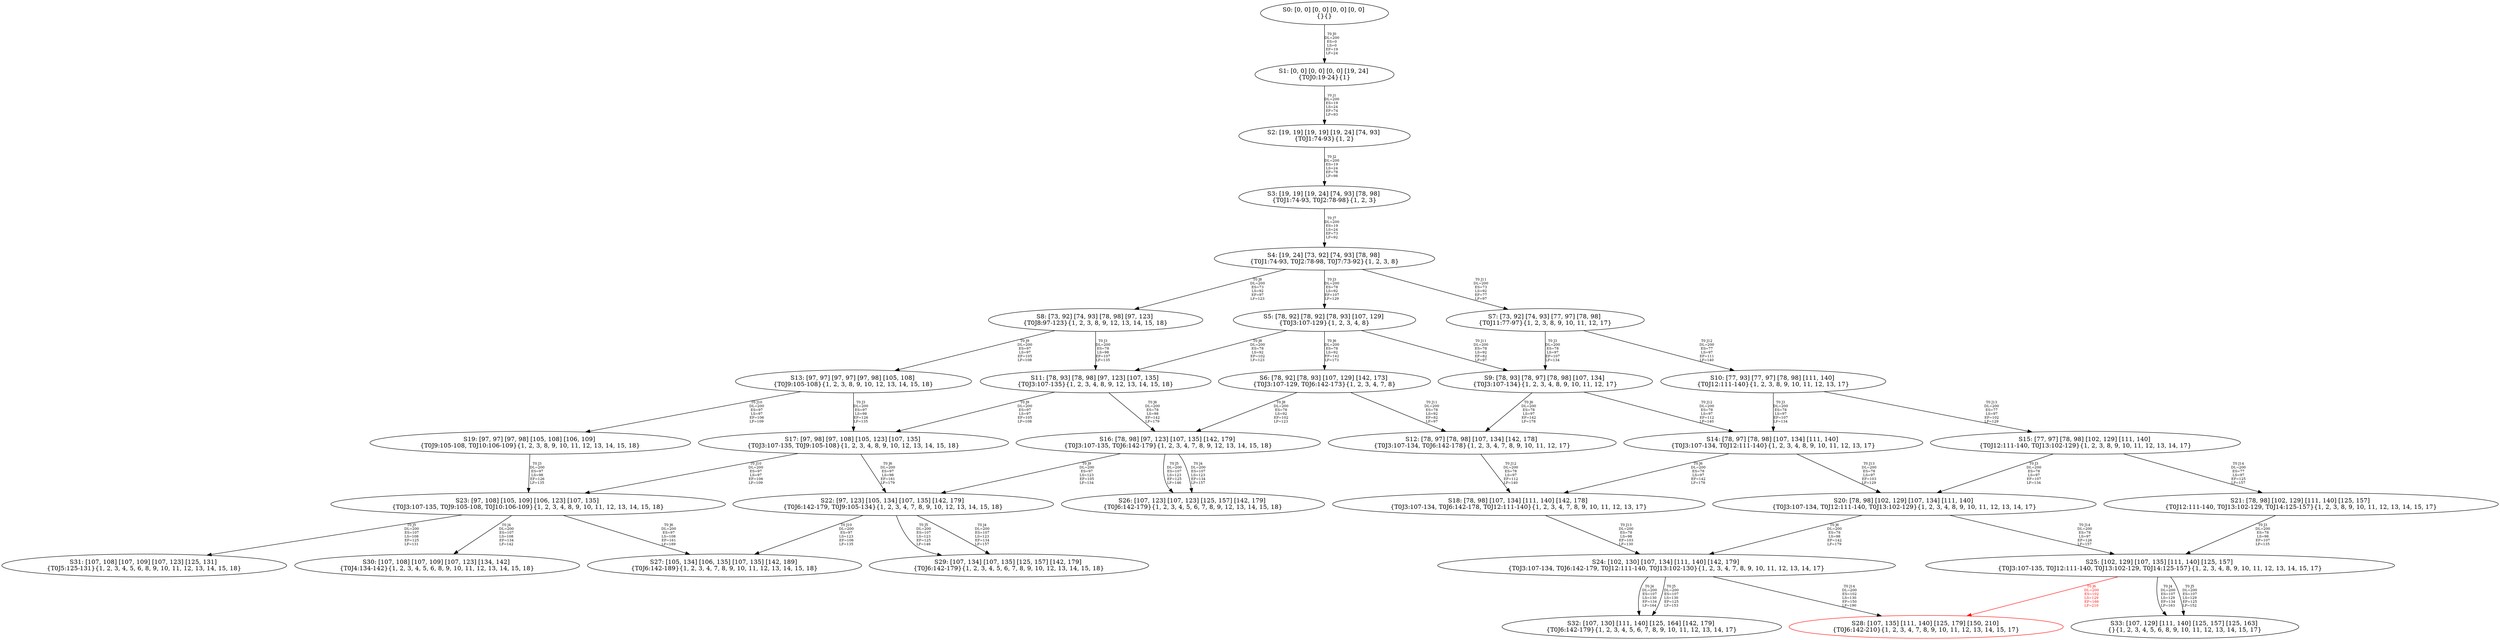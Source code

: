 digraph {
	S0[label="S0: [0, 0] [0, 0] [0, 0] [0, 0] \n{}{}"];
	S1[label="S1: [0, 0] [0, 0] [0, 0] [19, 24] \n{T0J0:19-24}{1}"];
	S2[label="S2: [19, 19] [19, 19] [19, 24] [74, 93] \n{T0J1:74-93}{1, 2}"];
	S3[label="S3: [19, 19] [19, 24] [74, 93] [78, 98] \n{T0J1:74-93, T0J2:78-98}{1, 2, 3}"];
	S4[label="S4: [19, 24] [73, 92] [74, 93] [78, 98] \n{T0J1:74-93, T0J2:78-98, T0J7:73-92}{1, 2, 3, 8}"];
	S5[label="S5: [78, 92] [78, 92] [78, 93] [107, 129] \n{T0J3:107-129}{1, 2, 3, 4, 8}"];
	S6[label="S6: [78, 92] [78, 93] [107, 129] [142, 173] \n{T0J3:107-129, T0J6:142-173}{1, 2, 3, 4, 7, 8}"];
	S7[label="S7: [73, 92] [74, 93] [77, 97] [78, 98] \n{T0J11:77-97}{1, 2, 3, 8, 9, 10, 11, 12, 17}"];
	S8[label="S8: [73, 92] [74, 93] [78, 98] [97, 123] \n{T0J8:97-123}{1, 2, 3, 8, 9, 12, 13, 14, 15, 18}"];
	S9[label="S9: [78, 93] [78, 97] [78, 98] [107, 134] \n{T0J3:107-134}{1, 2, 3, 4, 8, 9, 10, 11, 12, 17}"];
	S10[label="S10: [77, 93] [77, 97] [78, 98] [111, 140] \n{T0J12:111-140}{1, 2, 3, 8, 9, 10, 11, 12, 13, 17}"];
	S11[label="S11: [78, 93] [78, 98] [97, 123] [107, 135] \n{T0J3:107-135}{1, 2, 3, 4, 8, 9, 12, 13, 14, 15, 18}"];
	S12[label="S12: [78, 97] [78, 98] [107, 134] [142, 178] \n{T0J3:107-134, T0J6:142-178}{1, 2, 3, 4, 7, 8, 9, 10, 11, 12, 17}"];
	S13[label="S13: [97, 97] [97, 97] [97, 98] [105, 108] \n{T0J9:105-108}{1, 2, 3, 8, 9, 10, 12, 13, 14, 15, 18}"];
	S14[label="S14: [78, 97] [78, 98] [107, 134] [111, 140] \n{T0J3:107-134, T0J12:111-140}{1, 2, 3, 4, 8, 9, 10, 11, 12, 13, 17}"];
	S15[label="S15: [77, 97] [78, 98] [102, 129] [111, 140] \n{T0J12:111-140, T0J13:102-129}{1, 2, 3, 8, 9, 10, 11, 12, 13, 14, 17}"];
	S16[label="S16: [78, 98] [97, 123] [107, 135] [142, 179] \n{T0J3:107-135, T0J6:142-179}{1, 2, 3, 4, 7, 8, 9, 12, 13, 14, 15, 18}"];
	S17[label="S17: [97, 98] [97, 108] [105, 123] [107, 135] \n{T0J3:107-135, T0J9:105-108}{1, 2, 3, 4, 8, 9, 10, 12, 13, 14, 15, 18}"];
	S18[label="S18: [78, 98] [107, 134] [111, 140] [142, 178] \n{T0J3:107-134, T0J6:142-178, T0J12:111-140}{1, 2, 3, 4, 7, 8, 9, 10, 11, 12, 13, 17}"];
	S19[label="S19: [97, 97] [97, 98] [105, 108] [106, 109] \n{T0J9:105-108, T0J10:106-109}{1, 2, 3, 8, 9, 10, 11, 12, 13, 14, 15, 18}"];
	S20[label="S20: [78, 98] [102, 129] [107, 134] [111, 140] \n{T0J3:107-134, T0J12:111-140, T0J13:102-129}{1, 2, 3, 4, 8, 9, 10, 11, 12, 13, 14, 17}"];
	S21[label="S21: [78, 98] [102, 129] [111, 140] [125, 157] \n{T0J12:111-140, T0J13:102-129, T0J14:125-157}{1, 2, 3, 8, 9, 10, 11, 12, 13, 14, 15, 17}"];
	S22[label="S22: [97, 123] [105, 134] [107, 135] [142, 179] \n{T0J6:142-179, T0J9:105-134}{1, 2, 3, 4, 7, 8, 9, 10, 12, 13, 14, 15, 18}"];
	S23[label="S23: [97, 108] [105, 109] [106, 123] [107, 135] \n{T0J3:107-135, T0J9:105-108, T0J10:106-109}{1, 2, 3, 4, 8, 9, 10, 11, 12, 13, 14, 15, 18}"];
	S24[label="S24: [102, 130] [107, 134] [111, 140] [142, 179] \n{T0J3:107-134, T0J6:142-179, T0J12:111-140, T0J13:102-130}{1, 2, 3, 4, 7, 8, 9, 10, 11, 12, 13, 14, 17}"];
	S25[label="S25: [102, 129] [107, 135] [111, 140] [125, 157] \n{T0J3:107-135, T0J12:111-140, T0J13:102-129, T0J14:125-157}{1, 2, 3, 4, 8, 9, 10, 11, 12, 13, 14, 15, 17}"];
	S26[label="S26: [107, 123] [107, 123] [125, 157] [142, 179] \n{T0J6:142-179}{1, 2, 3, 4, 5, 6, 7, 8, 9, 12, 13, 14, 15, 18}"];
	S27[label="S27: [105, 134] [106, 135] [107, 135] [142, 189] \n{T0J6:142-189}{1, 2, 3, 4, 7, 8, 9, 10, 11, 12, 13, 14, 15, 18}"];
	S28[label="S28: [107, 135] [111, 140] [125, 179] [150, 210] \n{T0J6:142-210}{1, 2, 3, 4, 7, 8, 9, 10, 11, 12, 13, 14, 15, 17}"];
	S29[label="S29: [107, 134] [107, 135] [125, 157] [142, 179] \n{T0J6:142-179}{1, 2, 3, 4, 5, 6, 7, 8, 9, 10, 12, 13, 14, 15, 18}"];
	S30[label="S30: [107, 108] [107, 109] [107, 123] [134, 142] \n{T0J4:134-142}{1, 2, 3, 4, 5, 6, 8, 9, 10, 11, 12, 13, 14, 15, 18}"];
	S31[label="S31: [107, 108] [107, 109] [107, 123] [125, 131] \n{T0J5:125-131}{1, 2, 3, 4, 5, 6, 8, 9, 10, 11, 12, 13, 14, 15, 18}"];
	S32[label="S32: [107, 130] [111, 140] [125, 164] [142, 179] \n{T0J6:142-179}{1, 2, 3, 4, 5, 6, 7, 8, 9, 10, 11, 12, 13, 14, 17}"];
	S33[label="S33: [107, 129] [111, 140] [125, 157] [125, 163] \n{}{1, 2, 3, 4, 5, 6, 8, 9, 10, 11, 12, 13, 14, 15, 17}"];
	S0 -> S1[label="T0 J0\nDL=200\nES=0\nLS=0\nEF=19\nLF=24",fontsize=8];
	S1 -> S2[label="T0 J1\nDL=200\nES=19\nLS=24\nEF=74\nLF=93",fontsize=8];
	S2 -> S3[label="T0 J2\nDL=200\nES=19\nLS=24\nEF=78\nLF=98",fontsize=8];
	S3 -> S4[label="T0 J7\nDL=200\nES=19\nLS=24\nEF=73\nLF=92",fontsize=8];
	S4 -> S5[label="T0 J3\nDL=200\nES=78\nLS=92\nEF=107\nLF=129",fontsize=8];
	S4 -> S8[label="T0 J8\nDL=200\nES=73\nLS=92\nEF=97\nLF=123",fontsize=8];
	S4 -> S7[label="T0 J11\nDL=200\nES=73\nLS=92\nEF=77\nLF=97",fontsize=8];
	S5 -> S6[label="T0 J6\nDL=200\nES=78\nLS=92\nEF=142\nLF=173",fontsize=8];
	S5 -> S11[label="T0 J8\nDL=200\nES=78\nLS=92\nEF=102\nLF=123",fontsize=8];
	S5 -> S9[label="T0 J11\nDL=200\nES=78\nLS=92\nEF=82\nLF=97",fontsize=8];
	S6 -> S16[label="T0 J8\nDL=200\nES=78\nLS=92\nEF=102\nLF=123",fontsize=8];
	S6 -> S12[label="T0 J11\nDL=200\nES=78\nLS=92\nEF=82\nLF=97",fontsize=8];
	S7 -> S9[label="T0 J3\nDL=200\nES=78\nLS=97\nEF=107\nLF=134",fontsize=8];
	S7 -> S10[label="T0 J12\nDL=200\nES=77\nLS=97\nEF=111\nLF=140",fontsize=8];
	S8 -> S11[label="T0 J3\nDL=200\nES=78\nLS=98\nEF=107\nLF=135",fontsize=8];
	S8 -> S13[label="T0 J9\nDL=200\nES=97\nLS=97\nEF=105\nLF=108",fontsize=8];
	S9 -> S12[label="T0 J6\nDL=200\nES=78\nLS=97\nEF=142\nLF=178",fontsize=8];
	S9 -> S14[label="T0 J12\nDL=200\nES=78\nLS=97\nEF=112\nLF=140",fontsize=8];
	S10 -> S14[label="T0 J3\nDL=200\nES=78\nLS=97\nEF=107\nLF=134",fontsize=8];
	S10 -> S15[label="T0 J13\nDL=200\nES=77\nLS=97\nEF=102\nLF=129",fontsize=8];
	S11 -> S16[label="T0 J6\nDL=200\nES=78\nLS=98\nEF=142\nLF=179",fontsize=8];
	S11 -> S17[label="T0 J9\nDL=200\nES=97\nLS=97\nEF=105\nLF=108",fontsize=8];
	S12 -> S18[label="T0 J12\nDL=200\nES=78\nLS=97\nEF=112\nLF=140",fontsize=8];
	S13 -> S17[label="T0 J3\nDL=200\nES=97\nLS=98\nEF=126\nLF=135",fontsize=8];
	S13 -> S19[label="T0 J10\nDL=200\nES=97\nLS=97\nEF=106\nLF=109",fontsize=8];
	S14 -> S18[label="T0 J6\nDL=200\nES=78\nLS=97\nEF=142\nLF=178",fontsize=8];
	S14 -> S20[label="T0 J13\nDL=200\nES=78\nLS=97\nEF=103\nLF=129",fontsize=8];
	S15 -> S20[label="T0 J3\nDL=200\nES=78\nLS=97\nEF=107\nLF=134",fontsize=8];
	S15 -> S21[label="T0 J14\nDL=200\nES=77\nLS=97\nEF=125\nLF=157",fontsize=8];
	S16 -> S26[label="T0 J4\nDL=200\nES=107\nLS=123\nEF=134\nLF=157",fontsize=8];
	S16 -> S26[label="T0 J5\nDL=200\nES=107\nLS=123\nEF=125\nLF=146",fontsize=8];
	S16 -> S22[label="T0 J9\nDL=200\nES=97\nLS=123\nEF=105\nLF=134",fontsize=8];
	S17 -> S22[label="T0 J6\nDL=200\nES=97\nLS=98\nEF=161\nLF=179",fontsize=8];
	S17 -> S23[label="T0 J10\nDL=200\nES=97\nLS=97\nEF=106\nLF=109",fontsize=8];
	S18 -> S24[label="T0 J13\nDL=200\nES=78\nLS=98\nEF=103\nLF=130",fontsize=8];
	S19 -> S23[label="T0 J3\nDL=200\nES=97\nLS=98\nEF=126\nLF=135",fontsize=8];
	S20 -> S24[label="T0 J6\nDL=200\nES=78\nLS=98\nEF=142\nLF=179",fontsize=8];
	S20 -> S25[label="T0 J14\nDL=200\nES=78\nLS=97\nEF=126\nLF=157",fontsize=8];
	S21 -> S25[label="T0 J3\nDL=200\nES=78\nLS=98\nEF=107\nLF=135",fontsize=8];
	S22 -> S29[label="T0 J4\nDL=200\nES=107\nLS=123\nEF=134\nLF=157",fontsize=8];
	S22 -> S29[label="T0 J5\nDL=200\nES=107\nLS=123\nEF=125\nLF=146",fontsize=8];
	S22 -> S27[label="T0 J10\nDL=200\nES=97\nLS=123\nEF=106\nLF=135",fontsize=8];
	S23 -> S30[label="T0 J4\nDL=200\nES=107\nLS=108\nEF=134\nLF=142",fontsize=8];
	S23 -> S31[label="T0 J5\nDL=200\nES=107\nLS=108\nEF=125\nLF=131",fontsize=8];
	S23 -> S27[label="T0 J6\nDL=200\nES=97\nLS=108\nEF=161\nLF=189",fontsize=8];
	S24 -> S32[label="T0 J4\nDL=200\nES=107\nLS=130\nEF=134\nLF=164",fontsize=8];
	S24 -> S32[label="T0 J5\nDL=200\nES=107\nLS=130\nEF=125\nLF=153",fontsize=8];
	S24 -> S28[label="T0 J14\nDL=200\nES=102\nLS=130\nEF=150\nLF=190",fontsize=8];
	S25 -> S33[label="T0 J4\nDL=200\nES=107\nLS=129\nEF=134\nLF=163",fontsize=8];
	S25 -> S33[label="T0 J5\nDL=200\nES=107\nLS=129\nEF=125\nLF=152",fontsize=8];
	S25 -> S28[label="T0 J6\nDL=200\nES=102\nLS=129\nEF=166\nLF=210",color=Red,fontcolor=Red,fontsize=8];
S28[color=Red];
}

